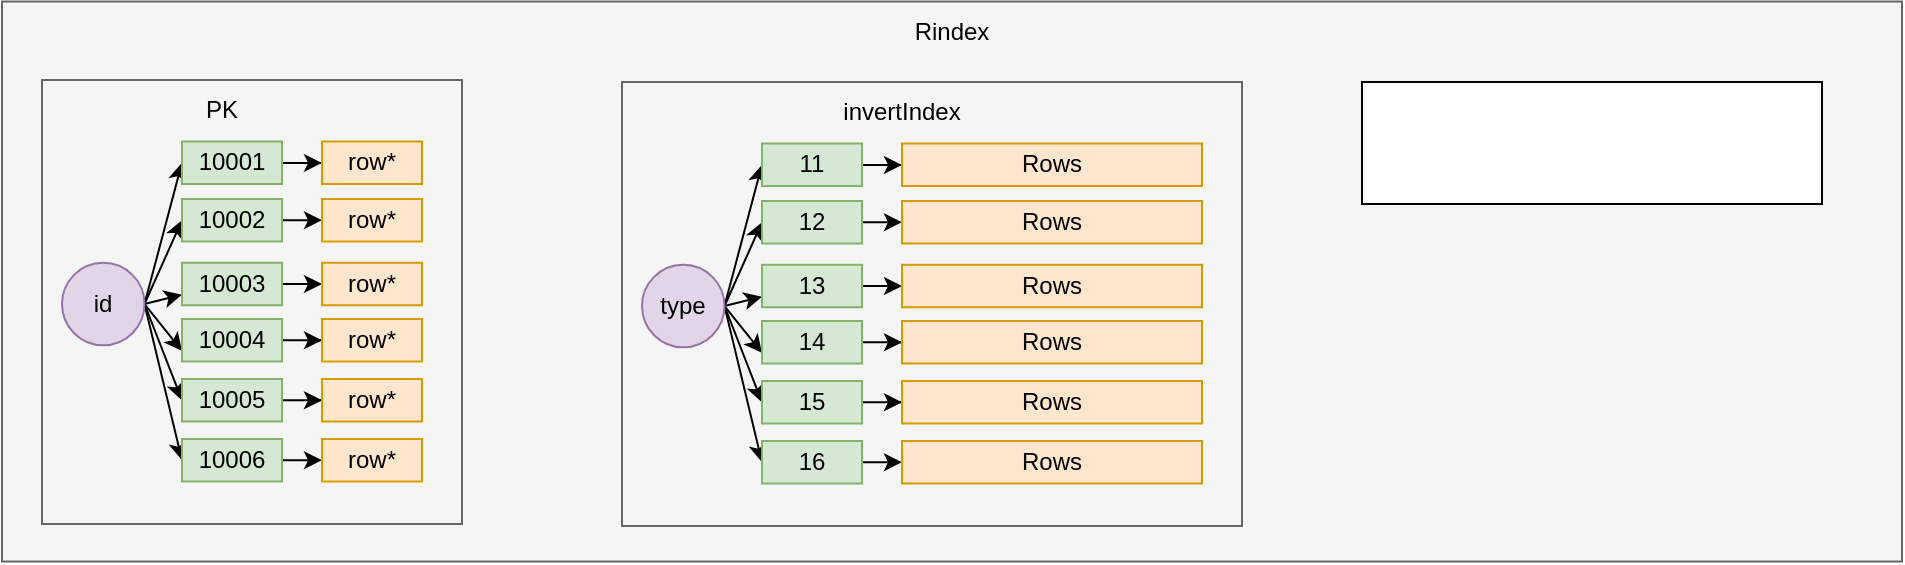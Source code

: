 <mxfile version="26.1.0">
  <diagram name="Page-1" id="74b105a0-9070-1c63-61bc-23e55f88626e">
    <mxGraphModel dx="3813.5" dy="1107" grid="1" gridSize="10" guides="1" tooltips="1" connect="1" arrows="1" fold="1" page="1" pageScale="1.5" pageWidth="1169" pageHeight="826" background="none" math="0" shadow="0">
      <root>
        <mxCell id="0" style=";html=1;" />
        <mxCell id="1" style=";html=1;" parent="0" />
        <mxCell id="pkQISZcpbn_aIqpg4kyc-17" value="" style="rounded=0;whiteSpace=wrap;html=1;labelBackgroundColor=none;fillColor=#f5f5f5;fontColor=#333333;strokeColor=#666666;" vertex="1" parent="1">
          <mxGeometry x="-240" y="738.76" width="950" height="280" as="geometry" />
        </mxCell>
        <mxCell id="pkQISZcpbn_aIqpg4kyc-45" value="" style="rounded=0;whiteSpace=wrap;html=1;fillColor=#f5f5f5;fontColor=#333333;strokeColor=#666666;" vertex="1" parent="1">
          <mxGeometry x="-220" y="778" width="210" height="222" as="geometry" />
        </mxCell>
        <mxCell id="pkQISZcpbn_aIqpg4kyc-5" value="Rindex" style="text;html=1;align=center;verticalAlign=middle;whiteSpace=wrap;rounded=0;labelBackgroundColor=none;" vertex="1" parent="1">
          <mxGeometry x="205" y="738.76" width="60" height="30" as="geometry" />
        </mxCell>
        <mxCell id="pkQISZcpbn_aIqpg4kyc-27" style="rounded=0;orthogonalLoop=1;jettySize=auto;html=1;exitX=1;exitY=0.5;exitDx=0;exitDy=0;entryX=0;entryY=0.5;entryDx=0;entryDy=0;" edge="1" parent="1" source="pkQISZcpbn_aIqpg4kyc-20" target="pkQISZcpbn_aIqpg4kyc-21">
          <mxGeometry relative="1" as="geometry" />
        </mxCell>
        <mxCell id="pkQISZcpbn_aIqpg4kyc-28" style="rounded=0;orthogonalLoop=1;jettySize=auto;html=1;exitX=1;exitY=0.5;exitDx=0;exitDy=0;entryX=0;entryY=0.5;entryDx=0;entryDy=0;" edge="1" parent="1" source="pkQISZcpbn_aIqpg4kyc-20" target="pkQISZcpbn_aIqpg4kyc-22">
          <mxGeometry relative="1" as="geometry" />
        </mxCell>
        <mxCell id="pkQISZcpbn_aIqpg4kyc-29" style="rounded=0;orthogonalLoop=1;jettySize=auto;html=1;exitX=1;exitY=0.5;exitDx=0;exitDy=0;entryX=0;entryY=0.75;entryDx=0;entryDy=0;" edge="1" parent="1" source="pkQISZcpbn_aIqpg4kyc-20" target="pkQISZcpbn_aIqpg4kyc-23">
          <mxGeometry relative="1" as="geometry" />
        </mxCell>
        <mxCell id="pkQISZcpbn_aIqpg4kyc-30" style="rounded=0;orthogonalLoop=1;jettySize=auto;html=1;exitX=1;exitY=0.5;exitDx=0;exitDy=0;entryX=0;entryY=0.75;entryDx=0;entryDy=0;" edge="1" parent="1" source="pkQISZcpbn_aIqpg4kyc-20" target="pkQISZcpbn_aIqpg4kyc-24">
          <mxGeometry relative="1" as="geometry" />
        </mxCell>
        <mxCell id="pkQISZcpbn_aIqpg4kyc-31" style="rounded=0;orthogonalLoop=1;jettySize=auto;html=1;exitX=1;exitY=0.5;exitDx=0;exitDy=0;entryX=0;entryY=0.5;entryDx=0;entryDy=0;" edge="1" parent="1" source="pkQISZcpbn_aIqpg4kyc-20" target="pkQISZcpbn_aIqpg4kyc-25">
          <mxGeometry relative="1" as="geometry" />
        </mxCell>
        <mxCell id="pkQISZcpbn_aIqpg4kyc-32" style="rounded=0;orthogonalLoop=1;jettySize=auto;html=1;exitX=1;exitY=0.5;exitDx=0;exitDy=0;entryX=0;entryY=0.5;entryDx=0;entryDy=0;" edge="1" parent="1" source="pkQISZcpbn_aIqpg4kyc-20" target="pkQISZcpbn_aIqpg4kyc-26">
          <mxGeometry relative="1" as="geometry" />
        </mxCell>
        <mxCell id="pkQISZcpbn_aIqpg4kyc-20" value="id" style="ellipse;whiteSpace=wrap;html=1;aspect=fixed;fillColor=#e1d5e7;strokeColor=#9673a6;" vertex="1" parent="1">
          <mxGeometry x="-210" y="869.38" width="41.25" height="41.25" as="geometry" />
        </mxCell>
        <mxCell id="pkQISZcpbn_aIqpg4kyc-39" style="edgeStyle=orthogonalEdgeStyle;rounded=0;orthogonalLoop=1;jettySize=auto;html=1;" edge="1" parent="1" source="pkQISZcpbn_aIqpg4kyc-21" target="pkQISZcpbn_aIqpg4kyc-33">
          <mxGeometry relative="1" as="geometry" />
        </mxCell>
        <mxCell id="pkQISZcpbn_aIqpg4kyc-21" value="10001" style="rounded=0;whiteSpace=wrap;html=1;fillColor=#d5e8d4;strokeColor=#82b366;" vertex="1" parent="1">
          <mxGeometry x="-150" y="808.75" width="50" height="21.25" as="geometry" />
        </mxCell>
        <mxCell id="pkQISZcpbn_aIqpg4kyc-40" style="edgeStyle=orthogonalEdgeStyle;rounded=0;orthogonalLoop=1;jettySize=auto;html=1;exitX=1;exitY=0.5;exitDx=0;exitDy=0;" edge="1" parent="1" source="pkQISZcpbn_aIqpg4kyc-22" target="pkQISZcpbn_aIqpg4kyc-34">
          <mxGeometry relative="1" as="geometry" />
        </mxCell>
        <mxCell id="pkQISZcpbn_aIqpg4kyc-22" value="10002" style="rounded=0;whiteSpace=wrap;html=1;fillColor=#d5e8d4;strokeColor=#82b366;" vertex="1" parent="1">
          <mxGeometry x="-150" y="837.5" width="50" height="21.25" as="geometry" />
        </mxCell>
        <mxCell id="pkQISZcpbn_aIqpg4kyc-41" style="edgeStyle=orthogonalEdgeStyle;rounded=0;orthogonalLoop=1;jettySize=auto;html=1;exitX=1;exitY=0.5;exitDx=0;exitDy=0;" edge="1" parent="1" source="pkQISZcpbn_aIqpg4kyc-23" target="pkQISZcpbn_aIqpg4kyc-35">
          <mxGeometry relative="1" as="geometry" />
        </mxCell>
        <mxCell id="pkQISZcpbn_aIqpg4kyc-23" value="10003" style="rounded=0;whiteSpace=wrap;html=1;fillColor=#d5e8d4;strokeColor=#82b366;" vertex="1" parent="1">
          <mxGeometry x="-150" y="869.38" width="50" height="21.25" as="geometry" />
        </mxCell>
        <mxCell id="pkQISZcpbn_aIqpg4kyc-42" style="edgeStyle=orthogonalEdgeStyle;rounded=0;orthogonalLoop=1;jettySize=auto;html=1;" edge="1" parent="1" source="pkQISZcpbn_aIqpg4kyc-24" target="pkQISZcpbn_aIqpg4kyc-36">
          <mxGeometry relative="1" as="geometry" />
        </mxCell>
        <mxCell id="pkQISZcpbn_aIqpg4kyc-24" value="10004" style="rounded=0;whiteSpace=wrap;html=1;fillColor=#d5e8d4;strokeColor=#82b366;" vertex="1" parent="1">
          <mxGeometry x="-150" y="897.5" width="50" height="21.25" as="geometry" />
        </mxCell>
        <mxCell id="pkQISZcpbn_aIqpg4kyc-43" style="edgeStyle=orthogonalEdgeStyle;rounded=0;orthogonalLoop=1;jettySize=auto;html=1;" edge="1" parent="1" source="pkQISZcpbn_aIqpg4kyc-25" target="pkQISZcpbn_aIqpg4kyc-37">
          <mxGeometry relative="1" as="geometry" />
        </mxCell>
        <mxCell id="pkQISZcpbn_aIqpg4kyc-25" value="10005" style="rounded=0;whiteSpace=wrap;html=1;fillColor=#d5e8d4;strokeColor=#82b366;" vertex="1" parent="1">
          <mxGeometry x="-150" y="927.5" width="50" height="21.25" as="geometry" />
        </mxCell>
        <mxCell id="pkQISZcpbn_aIqpg4kyc-44" style="edgeStyle=orthogonalEdgeStyle;rounded=0;orthogonalLoop=1;jettySize=auto;html=1;exitX=1;exitY=0.5;exitDx=0;exitDy=0;" edge="1" parent="1" source="pkQISZcpbn_aIqpg4kyc-26" target="pkQISZcpbn_aIqpg4kyc-38">
          <mxGeometry relative="1" as="geometry" />
        </mxCell>
        <mxCell id="pkQISZcpbn_aIqpg4kyc-26" value="10006" style="rounded=0;whiteSpace=wrap;html=1;fillColor=#d5e8d4;strokeColor=#82b366;" vertex="1" parent="1">
          <mxGeometry x="-150" y="957.5" width="50" height="21.25" as="geometry" />
        </mxCell>
        <mxCell id="pkQISZcpbn_aIqpg4kyc-33" value="row*" style="rounded=0;whiteSpace=wrap;html=1;fillColor=#ffe6cc;strokeColor=#d79b00;" vertex="1" parent="1">
          <mxGeometry x="-80" y="808.75" width="50" height="21.25" as="geometry" />
        </mxCell>
        <mxCell id="pkQISZcpbn_aIqpg4kyc-34" value="row*" style="rounded=0;whiteSpace=wrap;html=1;fillColor=#ffe6cc;strokeColor=#d79b00;" vertex="1" parent="1">
          <mxGeometry x="-80" y="837.5" width="50" height="21.25" as="geometry" />
        </mxCell>
        <mxCell id="pkQISZcpbn_aIqpg4kyc-35" value="row*" style="rounded=0;whiteSpace=wrap;html=1;fillColor=#ffe6cc;strokeColor=#d79b00;" vertex="1" parent="1">
          <mxGeometry x="-80" y="869.38" width="50" height="21.25" as="geometry" />
        </mxCell>
        <mxCell id="pkQISZcpbn_aIqpg4kyc-36" value="row*" style="rounded=0;whiteSpace=wrap;html=1;fillColor=#ffe6cc;strokeColor=#d79b00;" vertex="1" parent="1">
          <mxGeometry x="-80" y="897.5" width="50" height="21.25" as="geometry" />
        </mxCell>
        <mxCell id="pkQISZcpbn_aIqpg4kyc-37" value="row*" style="rounded=0;whiteSpace=wrap;html=1;fillColor=#ffe6cc;strokeColor=#d79b00;" vertex="1" parent="1">
          <mxGeometry x="-80" y="927.5" width="50" height="21.25" as="geometry" />
        </mxCell>
        <mxCell id="pkQISZcpbn_aIqpg4kyc-38" value="row*" style="rounded=0;whiteSpace=wrap;html=1;fillColor=#ffe6cc;strokeColor=#d79b00;" vertex="1" parent="1">
          <mxGeometry x="-80" y="957.5" width="50" height="21.25" as="geometry" />
        </mxCell>
        <mxCell id="pkQISZcpbn_aIqpg4kyc-46" value="PK" style="text;html=1;align=center;verticalAlign=middle;whiteSpace=wrap;rounded=0;labelBackgroundColor=none;" vertex="1" parent="1">
          <mxGeometry x="-160" y="778" width="60" height="30" as="geometry" />
        </mxCell>
        <mxCell id="pkQISZcpbn_aIqpg4kyc-47" value="" style="rounded=0;whiteSpace=wrap;html=1;fillColor=#f5f5f5;fontColor=#333333;strokeColor=#666666;" vertex="1" parent="1">
          <mxGeometry x="70" y="779" width="310" height="222" as="geometry" />
        </mxCell>
        <mxCell id="pkQISZcpbn_aIqpg4kyc-48" style="rounded=0;orthogonalLoop=1;jettySize=auto;html=1;exitX=1;exitY=0.5;exitDx=0;exitDy=0;entryX=0;entryY=0.5;entryDx=0;entryDy=0;" edge="1" source="pkQISZcpbn_aIqpg4kyc-54" target="pkQISZcpbn_aIqpg4kyc-56" parent="1">
          <mxGeometry relative="1" as="geometry" />
        </mxCell>
        <mxCell id="pkQISZcpbn_aIqpg4kyc-49" style="rounded=0;orthogonalLoop=1;jettySize=auto;html=1;exitX=1;exitY=0.5;exitDx=0;exitDy=0;entryX=0;entryY=0.5;entryDx=0;entryDy=0;" edge="1" source="pkQISZcpbn_aIqpg4kyc-54" target="pkQISZcpbn_aIqpg4kyc-58" parent="1">
          <mxGeometry relative="1" as="geometry" />
        </mxCell>
        <mxCell id="pkQISZcpbn_aIqpg4kyc-50" style="rounded=0;orthogonalLoop=1;jettySize=auto;html=1;exitX=1;exitY=0.5;exitDx=0;exitDy=0;entryX=0;entryY=0.75;entryDx=0;entryDy=0;" edge="1" source="pkQISZcpbn_aIqpg4kyc-54" target="pkQISZcpbn_aIqpg4kyc-60" parent="1">
          <mxGeometry relative="1" as="geometry" />
        </mxCell>
        <mxCell id="pkQISZcpbn_aIqpg4kyc-51" style="rounded=0;orthogonalLoop=1;jettySize=auto;html=1;exitX=1;exitY=0.5;exitDx=0;exitDy=0;entryX=0;entryY=0.75;entryDx=0;entryDy=0;" edge="1" source="pkQISZcpbn_aIqpg4kyc-54" target="pkQISZcpbn_aIqpg4kyc-62" parent="1">
          <mxGeometry relative="1" as="geometry" />
        </mxCell>
        <mxCell id="pkQISZcpbn_aIqpg4kyc-52" style="rounded=0;orthogonalLoop=1;jettySize=auto;html=1;exitX=1;exitY=0.5;exitDx=0;exitDy=0;entryX=0;entryY=0.5;entryDx=0;entryDy=0;" edge="1" source="pkQISZcpbn_aIqpg4kyc-54" target="pkQISZcpbn_aIqpg4kyc-64" parent="1">
          <mxGeometry relative="1" as="geometry" />
        </mxCell>
        <mxCell id="pkQISZcpbn_aIqpg4kyc-53" style="rounded=0;orthogonalLoop=1;jettySize=auto;html=1;exitX=1;exitY=0.5;exitDx=0;exitDy=0;entryX=0;entryY=0.5;entryDx=0;entryDy=0;" edge="1" source="pkQISZcpbn_aIqpg4kyc-54" target="pkQISZcpbn_aIqpg4kyc-66" parent="1">
          <mxGeometry relative="1" as="geometry" />
        </mxCell>
        <mxCell id="pkQISZcpbn_aIqpg4kyc-54" value="type" style="ellipse;whiteSpace=wrap;html=1;aspect=fixed;fillColor=#e1d5e7;strokeColor=#9673a6;" vertex="1" parent="1">
          <mxGeometry x="80" y="870.38" width="41.25" height="41.25" as="geometry" />
        </mxCell>
        <mxCell id="pkQISZcpbn_aIqpg4kyc-55" style="edgeStyle=orthogonalEdgeStyle;rounded=0;orthogonalLoop=1;jettySize=auto;html=1;" edge="1" source="pkQISZcpbn_aIqpg4kyc-56" target="pkQISZcpbn_aIqpg4kyc-67" parent="1">
          <mxGeometry relative="1" as="geometry" />
        </mxCell>
        <mxCell id="pkQISZcpbn_aIqpg4kyc-56" value="11" style="rounded=0;whiteSpace=wrap;html=1;fillColor=#d5e8d4;strokeColor=#82b366;" vertex="1" parent="1">
          <mxGeometry x="140" y="809.75" width="50" height="21.25" as="geometry" />
        </mxCell>
        <mxCell id="pkQISZcpbn_aIqpg4kyc-57" style="edgeStyle=orthogonalEdgeStyle;rounded=0;orthogonalLoop=1;jettySize=auto;html=1;exitX=1;exitY=0.5;exitDx=0;exitDy=0;" edge="1" source="pkQISZcpbn_aIqpg4kyc-58" target="pkQISZcpbn_aIqpg4kyc-68" parent="1">
          <mxGeometry relative="1" as="geometry" />
        </mxCell>
        <mxCell id="pkQISZcpbn_aIqpg4kyc-58" value="12" style="rounded=0;whiteSpace=wrap;html=1;fillColor=#d5e8d4;strokeColor=#82b366;" vertex="1" parent="1">
          <mxGeometry x="140" y="838.5" width="50" height="21.25" as="geometry" />
        </mxCell>
        <mxCell id="pkQISZcpbn_aIqpg4kyc-59" style="edgeStyle=orthogonalEdgeStyle;rounded=0;orthogonalLoop=1;jettySize=auto;html=1;exitX=1;exitY=0.5;exitDx=0;exitDy=0;" edge="1" source="pkQISZcpbn_aIqpg4kyc-60" target="pkQISZcpbn_aIqpg4kyc-69" parent="1">
          <mxGeometry relative="1" as="geometry" />
        </mxCell>
        <mxCell id="pkQISZcpbn_aIqpg4kyc-60" value="13" style="rounded=0;whiteSpace=wrap;html=1;fillColor=#d5e8d4;strokeColor=#82b366;" vertex="1" parent="1">
          <mxGeometry x="140" y="870.38" width="50" height="21.25" as="geometry" />
        </mxCell>
        <mxCell id="pkQISZcpbn_aIqpg4kyc-61" style="edgeStyle=orthogonalEdgeStyle;rounded=0;orthogonalLoop=1;jettySize=auto;html=1;" edge="1" source="pkQISZcpbn_aIqpg4kyc-62" target="pkQISZcpbn_aIqpg4kyc-70" parent="1">
          <mxGeometry relative="1" as="geometry" />
        </mxCell>
        <mxCell id="pkQISZcpbn_aIqpg4kyc-62" value="14" style="rounded=0;whiteSpace=wrap;html=1;fillColor=#d5e8d4;strokeColor=#82b366;" vertex="1" parent="1">
          <mxGeometry x="140" y="898.5" width="50" height="21.25" as="geometry" />
        </mxCell>
        <mxCell id="pkQISZcpbn_aIqpg4kyc-63" style="edgeStyle=orthogonalEdgeStyle;rounded=0;orthogonalLoop=1;jettySize=auto;html=1;" edge="1" source="pkQISZcpbn_aIqpg4kyc-64" target="pkQISZcpbn_aIqpg4kyc-71" parent="1">
          <mxGeometry relative="1" as="geometry" />
        </mxCell>
        <mxCell id="pkQISZcpbn_aIqpg4kyc-64" value="15" style="rounded=0;whiteSpace=wrap;html=1;fillColor=#d5e8d4;strokeColor=#82b366;" vertex="1" parent="1">
          <mxGeometry x="140" y="928.5" width="50" height="21.25" as="geometry" />
        </mxCell>
        <mxCell id="pkQISZcpbn_aIqpg4kyc-65" style="edgeStyle=orthogonalEdgeStyle;rounded=0;orthogonalLoop=1;jettySize=auto;html=1;exitX=1;exitY=0.5;exitDx=0;exitDy=0;" edge="1" source="pkQISZcpbn_aIqpg4kyc-66" target="pkQISZcpbn_aIqpg4kyc-72" parent="1">
          <mxGeometry relative="1" as="geometry" />
        </mxCell>
        <mxCell id="pkQISZcpbn_aIqpg4kyc-66" value="16" style="rounded=0;whiteSpace=wrap;html=1;fillColor=#d5e8d4;strokeColor=#82b366;" vertex="1" parent="1">
          <mxGeometry x="140" y="958.5" width="50" height="21.25" as="geometry" />
        </mxCell>
        <mxCell id="pkQISZcpbn_aIqpg4kyc-67" value="Rows" style="rounded=0;whiteSpace=wrap;html=1;fillColor=#ffe6cc;strokeColor=#d79b00;" vertex="1" parent="1">
          <mxGeometry x="210" y="809.75" width="150" height="21.25" as="geometry" />
        </mxCell>
        <mxCell id="pkQISZcpbn_aIqpg4kyc-68" value="Rows" style="rounded=0;whiteSpace=wrap;html=1;fillColor=#ffe6cc;strokeColor=#d79b00;" vertex="1" parent="1">
          <mxGeometry x="210" y="838.5" width="150" height="21.25" as="geometry" />
        </mxCell>
        <mxCell id="pkQISZcpbn_aIqpg4kyc-69" value="Rows" style="rounded=0;whiteSpace=wrap;html=1;fillColor=#ffe6cc;strokeColor=#d79b00;" vertex="1" parent="1">
          <mxGeometry x="210" y="870.38" width="150" height="21.25" as="geometry" />
        </mxCell>
        <mxCell id="pkQISZcpbn_aIqpg4kyc-70" value="Rows" style="rounded=0;whiteSpace=wrap;html=1;fillColor=#ffe6cc;strokeColor=#d79b00;" vertex="1" parent="1">
          <mxGeometry x="210" y="898.5" width="150" height="21.25" as="geometry" />
        </mxCell>
        <mxCell id="pkQISZcpbn_aIqpg4kyc-71" value="Rows" style="rounded=0;whiteSpace=wrap;html=1;fillColor=#ffe6cc;strokeColor=#d79b00;" vertex="1" parent="1">
          <mxGeometry x="210" y="928.5" width="150" height="21.25" as="geometry" />
        </mxCell>
        <mxCell id="pkQISZcpbn_aIqpg4kyc-72" value="Rows" style="rounded=0;whiteSpace=wrap;html=1;fillColor=#ffe6cc;strokeColor=#d79b00;" vertex="1" parent="1">
          <mxGeometry x="210" y="958.5" width="150" height="21.25" as="geometry" />
        </mxCell>
        <mxCell id="pkQISZcpbn_aIqpg4kyc-73" value="invertIndex" style="text;html=1;align=center;verticalAlign=middle;whiteSpace=wrap;rounded=0;labelBackgroundColor=none;" vertex="1" parent="1">
          <mxGeometry x="180" y="779" width="60" height="30" as="geometry" />
        </mxCell>
        <mxCell id="pkQISZcpbn_aIqpg4kyc-115" value="" style="rounded=0;whiteSpace=wrap;html=1;" vertex="1" parent="1">
          <mxGeometry x="440" y="779" width="230" height="61" as="geometry" />
        </mxCell>
      </root>
    </mxGraphModel>
  </diagram>
</mxfile>
